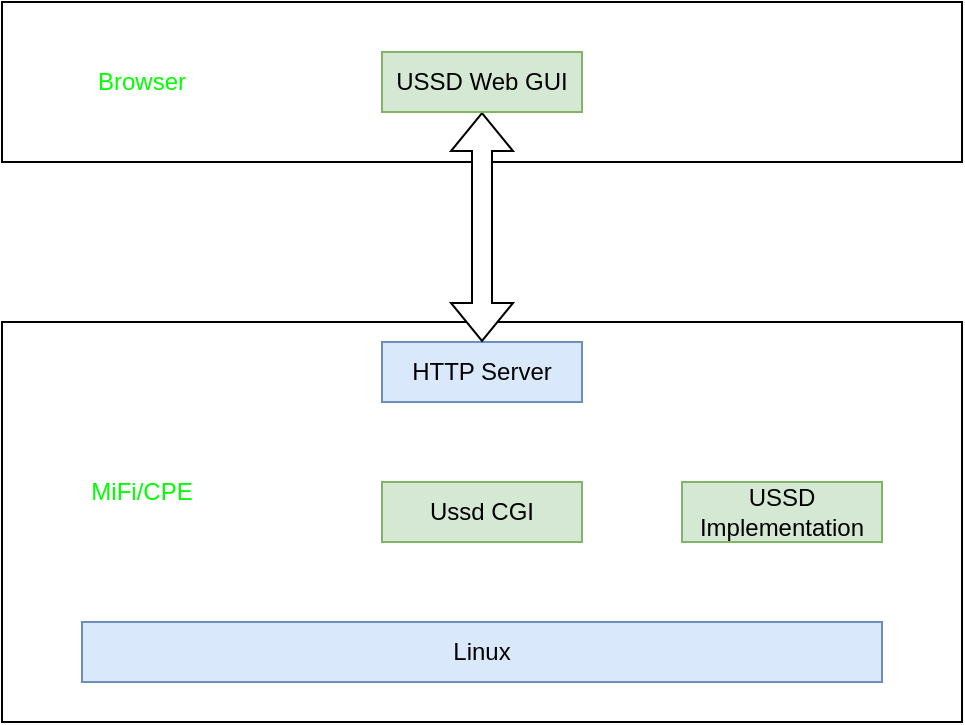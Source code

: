 <mxfile version="15.6.3" type="github">
  <diagram id="zevsTtnC8CljkGkuGd-C" name="第 1 页">
    <mxGraphModel dx="1550" dy="867" grid="0" gridSize="10" guides="1" tooltips="1" connect="1" arrows="1" fold="1" page="1" pageScale="1" pageWidth="827" pageHeight="1169" math="0" shadow="0">
      <root>
        <mxCell id="0" />
        <mxCell id="1" parent="0" />
        <mxCell id="jgzmwHTa2qqcKj2GmoSE-2" value="" style="rounded=0;whiteSpace=wrap;html=1;" vertex="1" parent="1">
          <mxGeometry x="160" y="280" width="480" height="200" as="geometry" />
        </mxCell>
        <mxCell id="jgzmwHTa2qqcKj2GmoSE-3" value="HTTP Server" style="rounded=0;whiteSpace=wrap;html=1;fillColor=#dae8fc;strokeColor=#6c8ebf;" vertex="1" parent="1">
          <mxGeometry x="350" y="290" width="100" height="30" as="geometry" />
        </mxCell>
        <mxCell id="jgzmwHTa2qqcKj2GmoSE-5" value="Ussd CGI" style="rounded=0;whiteSpace=wrap;html=1;fillColor=#d5e8d4;strokeColor=#82b366;" vertex="1" parent="1">
          <mxGeometry x="350" y="360" width="100" height="30" as="geometry" />
        </mxCell>
        <mxCell id="jgzmwHTa2qqcKj2GmoSE-6" value="USSD Implementation" style="rounded=0;whiteSpace=wrap;html=1;fillColor=#d5e8d4;strokeColor=#82b366;" vertex="1" parent="1">
          <mxGeometry x="500" y="360" width="100" height="30" as="geometry" />
        </mxCell>
        <mxCell id="jgzmwHTa2qqcKj2GmoSE-7" value="Linux" style="rounded=0;whiteSpace=wrap;html=1;fillColor=#dae8fc;strokeColor=#6c8ebf;" vertex="1" parent="1">
          <mxGeometry x="200" y="430" width="400" height="30" as="geometry" />
        </mxCell>
        <mxCell id="jgzmwHTa2qqcKj2GmoSE-12" value="" style="rounded=0;whiteSpace=wrap;html=1;fillColor=#FFFFFF;strokeColor=#000000;" vertex="1" parent="1">
          <mxGeometry x="160" y="120" width="480" height="80" as="geometry" />
        </mxCell>
        <mxCell id="jgzmwHTa2qqcKj2GmoSE-13" value="MiFi/CPE" style="text;html=1;strokeColor=none;fillColor=default;align=center;verticalAlign=middle;whiteSpace=wrap;rounded=0;fontColor=#00FF00;" vertex="1" parent="1">
          <mxGeometry x="200" y="350" width="60" height="30" as="geometry" />
        </mxCell>
        <mxCell id="jgzmwHTa2qqcKj2GmoSE-14" value="Browser" style="text;html=1;align=center;verticalAlign=middle;whiteSpace=wrap;rounded=0;fontColor=#00FF00;" vertex="1" parent="1">
          <mxGeometry x="200" y="145" width="60" height="30" as="geometry" />
        </mxCell>
        <mxCell id="jgzmwHTa2qqcKj2GmoSE-15" value="" style="shape=flexArrow;endArrow=classic;startArrow=classic;html=1;rounded=0;exitX=0.5;exitY=0;exitDx=0;exitDy=0;fillColor=default;entryX=0.5;entryY=1;entryDx=0;entryDy=0;" edge="1" parent="1" source="jgzmwHTa2qqcKj2GmoSE-3" target="jgzmwHTa2qqcKj2GmoSE-18">
          <mxGeometry width="100" height="100" relative="1" as="geometry">
            <mxPoint x="360" y="350" as="sourcePoint" />
            <mxPoint x="460" y="250" as="targetPoint" />
          </mxGeometry>
        </mxCell>
        <mxCell id="jgzmwHTa2qqcKj2GmoSE-18" value="USSD Web GUI" style="rounded=0;whiteSpace=wrap;html=1;fillColor=#d5e8d4;strokeColor=#82b366;" vertex="1" parent="1">
          <mxGeometry x="350" y="145" width="100" height="30" as="geometry" />
        </mxCell>
      </root>
    </mxGraphModel>
  </diagram>
</mxfile>
